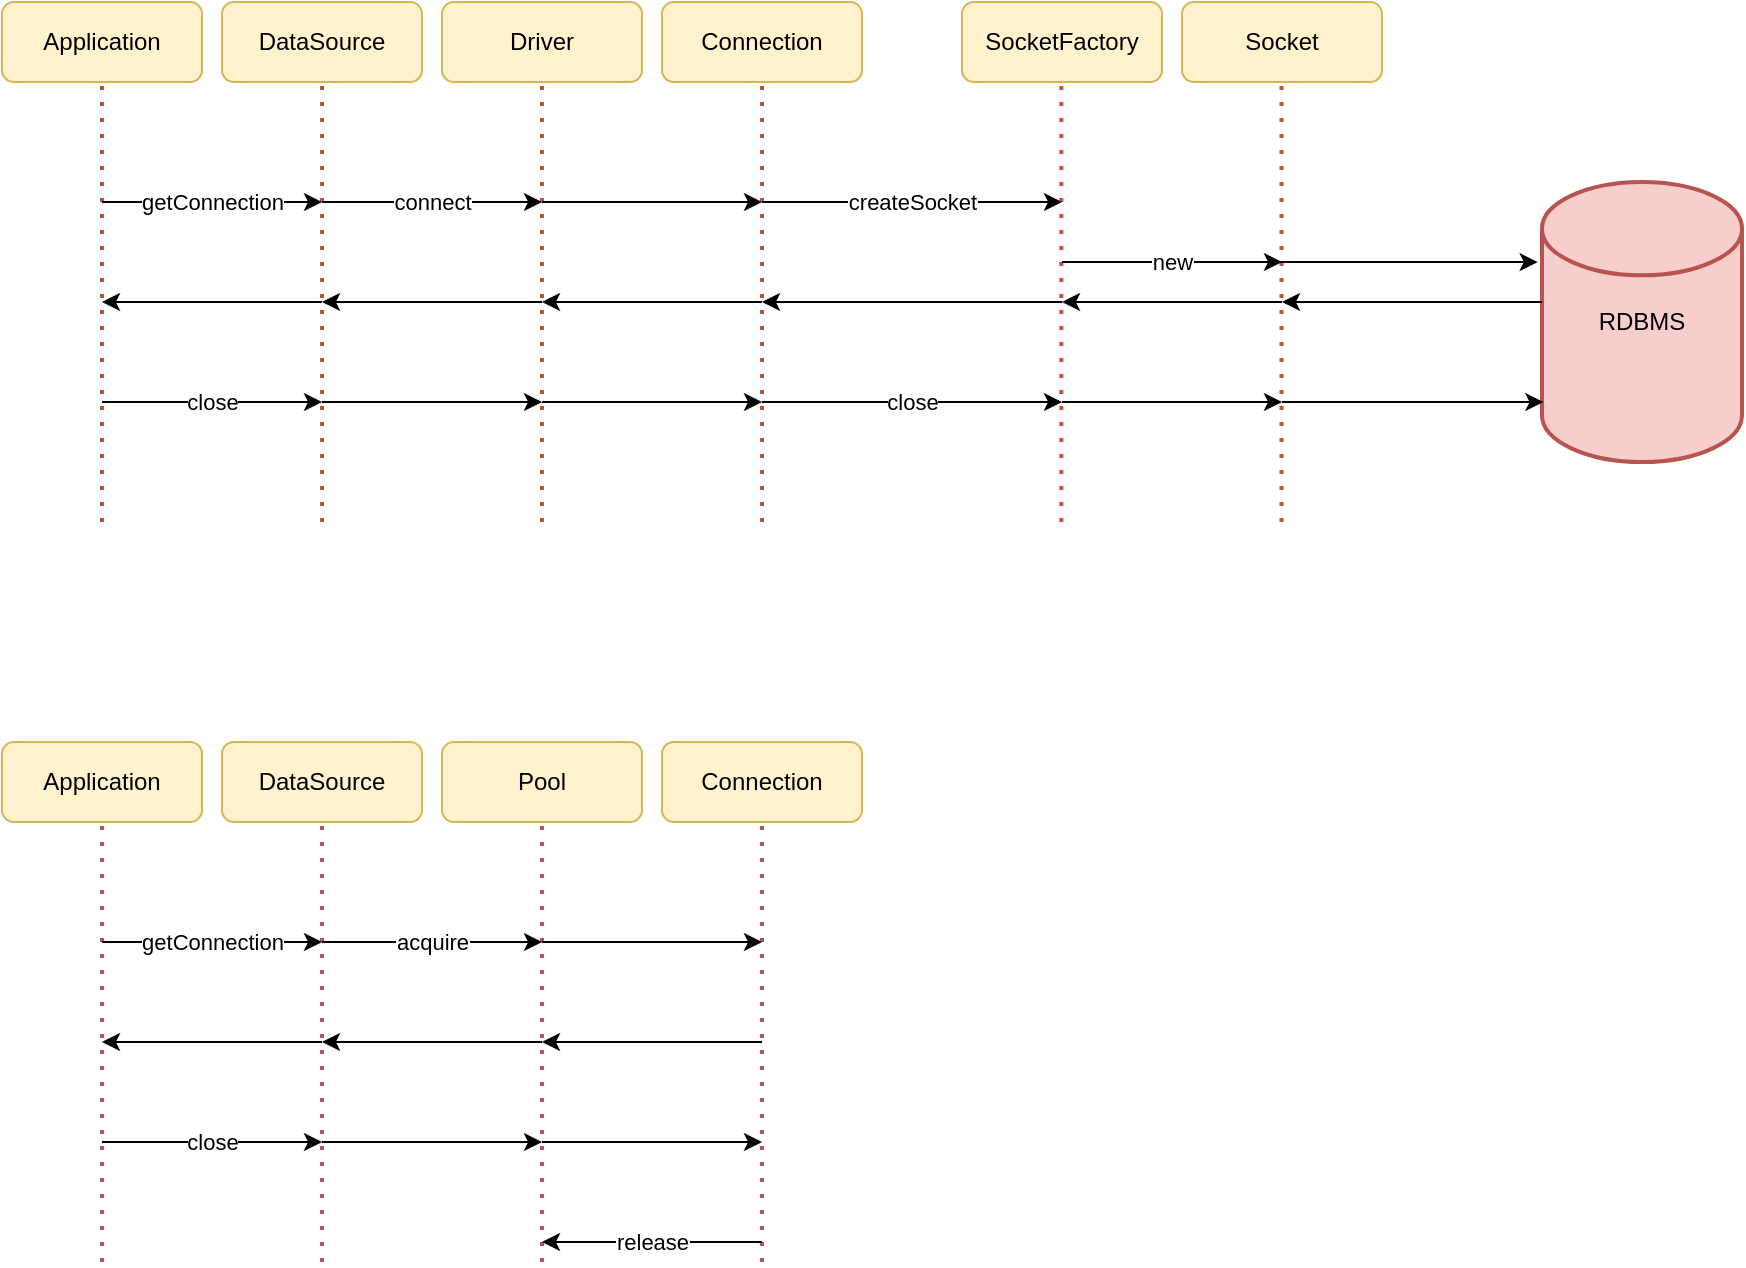 <mxfile version="15.8.7" type="device"><diagram id="KEoS1sU3ZyJcVHCxGALm" name="Страница 1"><mxGraphModel dx="731" dy="949" grid="1" gridSize="10" guides="1" tooltips="1" connect="1" arrows="1" fold="1" page="1" pageScale="1" pageWidth="827" pageHeight="1169" math="0" shadow="0"><root><mxCell id="0"/><mxCell id="1" parent="0"/><mxCell id="8e3Uzc2uzeYz1aXFh5h0-1" value="Application" style="rounded=1;whiteSpace=wrap;html=1;fillColor=#fff2cc;strokeColor=#d6b656;" parent="1" vertex="1"><mxGeometry x="190" y="240" width="100" height="40" as="geometry"/></mxCell><mxCell id="8e3Uzc2uzeYz1aXFh5h0-2" value="DataSource" style="rounded=1;whiteSpace=wrap;html=1;fillColor=#fff2cc;strokeColor=#d6b656;" parent="1" vertex="1"><mxGeometry x="300" y="240" width="100" height="40" as="geometry"/></mxCell><mxCell id="8e3Uzc2uzeYz1aXFh5h0-3" value="Driver" style="rounded=1;whiteSpace=wrap;html=1;fillColor=#fff2cc;strokeColor=#d6b656;" parent="1" vertex="1"><mxGeometry x="410" y="240" width="100" height="40" as="geometry"/></mxCell><mxCell id="8e3Uzc2uzeYz1aXFh5h0-4" value="Connection" style="rounded=1;whiteSpace=wrap;html=1;fillColor=#fff2cc;strokeColor=#d6b656;" parent="1" vertex="1"><mxGeometry x="520" y="240" width="100" height="40" as="geometry"/></mxCell><mxCell id="8e3Uzc2uzeYz1aXFh5h0-8" value="" style="endArrow=none;dashed=1;html=1;dashPattern=1 3;strokeWidth=2;rounded=0;entryX=0.5;entryY=1;entryDx=0;entryDy=0;fillColor=#f8cecc;strokeColor=#b85450;" parent="1" target="8e3Uzc2uzeYz1aXFh5h0-1" edge="1"><mxGeometry width="50" height="50" relative="1" as="geometry"><mxPoint x="240" y="500" as="sourcePoint"/><mxPoint x="680" y="420" as="targetPoint"/></mxGeometry></mxCell><mxCell id="8e3Uzc2uzeYz1aXFh5h0-9" value="" style="endArrow=none;dashed=1;html=1;dashPattern=1 3;strokeWidth=2;rounded=0;entryX=0.5;entryY=1;entryDx=0;entryDy=0;fillColor=#f8cecc;strokeColor=#b85450;" parent="1" target="8e3Uzc2uzeYz1aXFh5h0-2" edge="1"><mxGeometry width="50" height="50" relative="1" as="geometry"><mxPoint x="350" y="500" as="sourcePoint"/><mxPoint x="363" y="280" as="targetPoint"/></mxGeometry></mxCell><mxCell id="8e3Uzc2uzeYz1aXFh5h0-10" value="" style="endArrow=none;dashed=1;html=1;dashPattern=1 3;strokeWidth=2;rounded=0;entryX=0.5;entryY=1;entryDx=0;entryDy=0;fillColor=#f8cecc;strokeColor=#b85450;" parent="1" target="8e3Uzc2uzeYz1aXFh5h0-3" edge="1"><mxGeometry width="50" height="50" relative="1" as="geometry"><mxPoint x="460" y="500" as="sourcePoint"/><mxPoint x="499.5" y="280" as="targetPoint"/></mxGeometry></mxCell><mxCell id="8e3Uzc2uzeYz1aXFh5h0-11" value="" style="endArrow=none;dashed=1;html=1;dashPattern=1 3;strokeWidth=2;rounded=0;entryX=0.5;entryY=1;entryDx=0;entryDy=0;fillColor=#f8cecc;strokeColor=#b85450;" parent="1" target="8e3Uzc2uzeYz1aXFh5h0-4" edge="1"><mxGeometry width="50" height="50" relative="1" as="geometry"><mxPoint x="570" y="500" as="sourcePoint"/><mxPoint x="639.5" y="280" as="targetPoint"/></mxGeometry></mxCell><mxCell id="8e3Uzc2uzeYz1aXFh5h0-14" value="" style="endArrow=classic;html=1;rounded=0;" parent="1" edge="1"><mxGeometry relative="1" as="geometry"><mxPoint x="240" y="340" as="sourcePoint"/><mxPoint x="350" y="340" as="targetPoint"/></mxGeometry></mxCell><mxCell id="8e3Uzc2uzeYz1aXFh5h0-15" value="getConnection" style="edgeLabel;resizable=0;html=1;align=center;verticalAlign=middle;" parent="8e3Uzc2uzeYz1aXFh5h0-14" connectable="0" vertex="1"><mxGeometry relative="1" as="geometry"/></mxCell><mxCell id="8e3Uzc2uzeYz1aXFh5h0-17" value="" style="endArrow=classic;html=1;rounded=0;" parent="1" edge="1"><mxGeometry relative="1" as="geometry"><mxPoint x="350" y="340" as="sourcePoint"/><mxPoint x="460" y="340" as="targetPoint"/></mxGeometry></mxCell><mxCell id="8e3Uzc2uzeYz1aXFh5h0-18" value="connect" style="edgeLabel;resizable=0;html=1;align=center;verticalAlign=middle;" parent="8e3Uzc2uzeYz1aXFh5h0-17" connectable="0" vertex="1"><mxGeometry relative="1" as="geometry"/></mxCell><mxCell id="8e3Uzc2uzeYz1aXFh5h0-19" value="" style="endArrow=classic;html=1;rounded=0;fontColor=#0558FF;" parent="1" edge="1"><mxGeometry width="50" height="50" relative="1" as="geometry"><mxPoint x="460" y="340" as="sourcePoint"/><mxPoint x="570" y="340" as="targetPoint"/></mxGeometry></mxCell><mxCell id="8e3Uzc2uzeYz1aXFh5h0-27" value="" style="endArrow=classic;html=1;rounded=0;fontColor=#0558FF;" parent="1" edge="1"><mxGeometry width="50" height="50" relative="1" as="geometry"><mxPoint x="570" y="390" as="sourcePoint"/><mxPoint x="460" y="390" as="targetPoint"/></mxGeometry></mxCell><mxCell id="8e3Uzc2uzeYz1aXFh5h0-28" value="" style="endArrow=classic;html=1;rounded=0;fontColor=#0558FF;" parent="1" edge="1"><mxGeometry width="50" height="50" relative="1" as="geometry"><mxPoint x="460" y="390" as="sourcePoint"/><mxPoint x="350" y="390" as="targetPoint"/></mxGeometry></mxCell><mxCell id="8e3Uzc2uzeYz1aXFh5h0-29" value="" style="endArrow=classic;html=1;rounded=0;fontColor=#0558FF;" parent="1" edge="1"><mxGeometry width="50" height="50" relative="1" as="geometry"><mxPoint x="350" y="390" as="sourcePoint"/><mxPoint x="240" y="390" as="targetPoint"/></mxGeometry></mxCell><mxCell id="8e3Uzc2uzeYz1aXFh5h0-30" value="" style="endArrow=classic;html=1;rounded=0;" parent="1" edge="1"><mxGeometry relative="1" as="geometry"><mxPoint x="240" y="440" as="sourcePoint"/><mxPoint x="350" y="440" as="targetPoint"/></mxGeometry></mxCell><mxCell id="8e3Uzc2uzeYz1aXFh5h0-31" value="close" style="edgeLabel;resizable=0;html=1;align=center;verticalAlign=middle;" parent="8e3Uzc2uzeYz1aXFh5h0-30" connectable="0" vertex="1"><mxGeometry relative="1" as="geometry"/></mxCell><mxCell id="8e3Uzc2uzeYz1aXFh5h0-32" value="" style="endArrow=classic;html=1;rounded=0;fontColor=#0558FF;" parent="1" edge="1"><mxGeometry width="50" height="50" relative="1" as="geometry"><mxPoint x="350" y="440" as="sourcePoint"/><mxPoint x="460" y="440" as="targetPoint"/></mxGeometry></mxCell><mxCell id="8e3Uzc2uzeYz1aXFh5h0-33" value="" style="endArrow=classic;html=1;rounded=0;fontColor=#0558FF;" parent="1" edge="1"><mxGeometry width="50" height="50" relative="1" as="geometry"><mxPoint x="460" y="440" as="sourcePoint"/><mxPoint x="570" y="440" as="targetPoint"/></mxGeometry></mxCell><mxCell id="a_raehoCv9bSpSs1XBsn-1" value="SocketFactory" style="rounded=1;whiteSpace=wrap;html=1;fillColor=#fff2cc;strokeColor=#d6b656;" parent="1" vertex="1"><mxGeometry x="670" y="240" width="100" height="40" as="geometry"/></mxCell><mxCell id="a_raehoCv9bSpSs1XBsn-2" value="Socket" style="rounded=1;whiteSpace=wrap;html=1;fillColor=#fff2cc;strokeColor=#d6b656;" parent="1" vertex="1"><mxGeometry x="780" y="240" width="100" height="40" as="geometry"/></mxCell><mxCell id="a_raehoCv9bSpSs1XBsn-3" value="RDBMS" style="strokeWidth=2;html=1;shape=mxgraph.flowchart.database;whiteSpace=wrap;fillColor=#f8cecc;strokeColor=#b85450;" parent="1" vertex="1"><mxGeometry x="960" y="330" width="100" height="140" as="geometry"/></mxCell><mxCell id="a_raehoCv9bSpSs1XBsn-4" value="" style="endArrow=none;dashed=1;html=1;dashPattern=1 3;strokeWidth=2;rounded=0;entryX=0.5;entryY=1;entryDx=0;entryDy=0;fillColor=#f8cecc;strokeColor=#b85450;" parent="1" edge="1"><mxGeometry width="50" height="50" relative="1" as="geometry"><mxPoint x="719.66" y="500" as="sourcePoint"/><mxPoint x="719.66" y="280" as="targetPoint"/></mxGeometry></mxCell><mxCell id="a_raehoCv9bSpSs1XBsn-5" value="" style="endArrow=none;dashed=1;html=1;dashPattern=1 3;strokeWidth=2;rounded=0;entryX=0.5;entryY=1;entryDx=0;entryDy=0;fillColor=#f8cecc;strokeColor=#b85450;" parent="1" edge="1"><mxGeometry width="50" height="50" relative="1" as="geometry"><mxPoint x="829.76" y="500" as="sourcePoint"/><mxPoint x="829.76" y="280" as="targetPoint"/></mxGeometry></mxCell><mxCell id="a_raehoCv9bSpSs1XBsn-6" value="" style="endArrow=classic;html=1;rounded=0;" parent="1" edge="1"><mxGeometry relative="1" as="geometry"><mxPoint x="570" y="340" as="sourcePoint"/><mxPoint x="720" y="340" as="targetPoint"/></mxGeometry></mxCell><mxCell id="a_raehoCv9bSpSs1XBsn-7" value="createSocket" style="edgeLabel;resizable=0;html=1;align=center;verticalAlign=middle;" parent="a_raehoCv9bSpSs1XBsn-6" connectable="0" vertex="1"><mxGeometry relative="1" as="geometry"/></mxCell><mxCell id="a_raehoCv9bSpSs1XBsn-8" value="" style="endArrow=classic;html=1;rounded=0;fontColor=#0558FF;" parent="1" edge="1"><mxGeometry width="50" height="50" relative="1" as="geometry"><mxPoint x="720" y="390" as="sourcePoint"/><mxPoint x="570" y="390" as="targetPoint"/></mxGeometry></mxCell><mxCell id="a_raehoCv9bSpSs1XBsn-9" value="" style="endArrow=classic;html=1;rounded=0;" parent="1" edge="1"><mxGeometry relative="1" as="geometry"><mxPoint x="570" y="440" as="sourcePoint"/><mxPoint x="720" y="440" as="targetPoint"/></mxGeometry></mxCell><mxCell id="a_raehoCv9bSpSs1XBsn-10" value="close" style="edgeLabel;resizable=0;html=1;align=center;verticalAlign=middle;" parent="a_raehoCv9bSpSs1XBsn-9" connectable="0" vertex="1"><mxGeometry relative="1" as="geometry"/></mxCell><mxCell id="a_raehoCv9bSpSs1XBsn-11" value="" style="endArrow=classic;html=1;rounded=0;" parent="1" edge="1"><mxGeometry relative="1" as="geometry"><mxPoint x="720" y="370" as="sourcePoint"/><mxPoint x="830" y="370" as="targetPoint"/></mxGeometry></mxCell><mxCell id="a_raehoCv9bSpSs1XBsn-12" value="new" style="edgeLabel;resizable=0;html=1;align=center;verticalAlign=middle;" parent="a_raehoCv9bSpSs1XBsn-11" connectable="0" vertex="1"><mxGeometry relative="1" as="geometry"/></mxCell><mxCell id="a_raehoCv9bSpSs1XBsn-13" value="" style="endArrow=classic;html=1;rounded=0;fontColor=#0558FF;" parent="1" edge="1"><mxGeometry width="50" height="50" relative="1" as="geometry"><mxPoint x="830" y="390" as="sourcePoint"/><mxPoint x="720" y="390" as="targetPoint"/></mxGeometry></mxCell><mxCell id="a_raehoCv9bSpSs1XBsn-14" value="" style="endArrow=classic;html=1;rounded=0;fontColor=#0558FF;" parent="1" edge="1"><mxGeometry width="50" height="50" relative="1" as="geometry"><mxPoint x="720" y="440" as="sourcePoint"/><mxPoint x="830" y="440" as="targetPoint"/></mxGeometry></mxCell><mxCell id="a_raehoCv9bSpSs1XBsn-15" value="" style="endArrow=classic;html=1;rounded=0;fontColor=#0558FF;entryX=0.007;entryY=0.786;entryDx=0;entryDy=0;entryPerimeter=0;" parent="1" target="a_raehoCv9bSpSs1XBsn-3" edge="1"><mxGeometry width="50" height="50" relative="1" as="geometry"><mxPoint x="830" y="440" as="sourcePoint"/><mxPoint x="940" y="440" as="targetPoint"/></mxGeometry></mxCell><mxCell id="a_raehoCv9bSpSs1XBsn-16" value="" style="endArrow=classic;html=1;rounded=0;fontColor=#0558FF;entryX=0.007;entryY=0.786;entryDx=0;entryDy=0;entryPerimeter=0;" parent="1" edge="1"><mxGeometry width="50" height="50" relative="1" as="geometry"><mxPoint x="827" y="370" as="sourcePoint"/><mxPoint x="957.84" y="370.04" as="targetPoint"/></mxGeometry></mxCell><mxCell id="nMgbiJ_SU3sKDmuOe_T2-1" value="" style="endArrow=classic;html=1;rounded=0;" edge="1" parent="1"><mxGeometry width="50" height="50" relative="1" as="geometry"><mxPoint x="960" y="390" as="sourcePoint"/><mxPoint x="830" y="390" as="targetPoint"/></mxGeometry></mxCell><mxCell id="nMgbiJ_SU3sKDmuOe_T2-2" value="Application" style="rounded=1;whiteSpace=wrap;html=1;fillColor=#fff2cc;strokeColor=#d6b656;" vertex="1" parent="1"><mxGeometry x="190" y="610" width="100" height="40" as="geometry"/></mxCell><mxCell id="nMgbiJ_SU3sKDmuOe_T2-3" value="DataSource" style="rounded=1;whiteSpace=wrap;html=1;fillColor=#fff2cc;strokeColor=#d6b656;" vertex="1" parent="1"><mxGeometry x="300" y="610" width="100" height="40" as="geometry"/></mxCell><mxCell id="nMgbiJ_SU3sKDmuOe_T2-4" value="Pool" style="rounded=1;whiteSpace=wrap;html=1;fillColor=#fff2cc;strokeColor=#d6b656;" vertex="1" parent="1"><mxGeometry x="410" y="610" width="100" height="40" as="geometry"/></mxCell><mxCell id="nMgbiJ_SU3sKDmuOe_T2-5" value="Connection" style="rounded=1;whiteSpace=wrap;html=1;fillColor=#fff2cc;strokeColor=#d6b656;" vertex="1" parent="1"><mxGeometry x="520" y="610" width="100" height="40" as="geometry"/></mxCell><mxCell id="nMgbiJ_SU3sKDmuOe_T2-6" value="" style="endArrow=none;dashed=1;html=1;dashPattern=1 3;strokeWidth=2;rounded=0;entryX=0.5;entryY=1;entryDx=0;entryDy=0;fillColor=#f8cecc;strokeColor=#b85450;" edge="1" parent="1" target="nMgbiJ_SU3sKDmuOe_T2-2"><mxGeometry width="50" height="50" relative="1" as="geometry"><mxPoint x="240" y="870" as="sourcePoint"/><mxPoint x="680" y="790" as="targetPoint"/></mxGeometry></mxCell><mxCell id="nMgbiJ_SU3sKDmuOe_T2-7" value="" style="endArrow=none;dashed=1;html=1;dashPattern=1 3;strokeWidth=2;rounded=0;entryX=0.5;entryY=1;entryDx=0;entryDy=0;fillColor=#f8cecc;strokeColor=#b85450;" edge="1" parent="1" target="nMgbiJ_SU3sKDmuOe_T2-3"><mxGeometry width="50" height="50" relative="1" as="geometry"><mxPoint x="350" y="870" as="sourcePoint"/><mxPoint x="363" y="650" as="targetPoint"/></mxGeometry></mxCell><mxCell id="nMgbiJ_SU3sKDmuOe_T2-8" value="" style="endArrow=none;dashed=1;html=1;dashPattern=1 3;strokeWidth=2;rounded=0;entryX=0.5;entryY=1;entryDx=0;entryDy=0;fillColor=#f8cecc;strokeColor=#b85450;" edge="1" parent="1" target="nMgbiJ_SU3sKDmuOe_T2-4"><mxGeometry width="50" height="50" relative="1" as="geometry"><mxPoint x="460" y="870" as="sourcePoint"/><mxPoint x="499.5" y="650" as="targetPoint"/></mxGeometry></mxCell><mxCell id="nMgbiJ_SU3sKDmuOe_T2-9" value="" style="endArrow=none;dashed=1;html=1;dashPattern=1 3;strokeWidth=2;rounded=0;entryX=0.5;entryY=1;entryDx=0;entryDy=0;fillColor=#f8cecc;strokeColor=#b85450;" edge="1" parent="1" target="nMgbiJ_SU3sKDmuOe_T2-5"><mxGeometry width="50" height="50" relative="1" as="geometry"><mxPoint x="570" y="870" as="sourcePoint"/><mxPoint x="639.5" y="650" as="targetPoint"/></mxGeometry></mxCell><mxCell id="nMgbiJ_SU3sKDmuOe_T2-10" value="" style="endArrow=classic;html=1;rounded=0;" edge="1" parent="1"><mxGeometry relative="1" as="geometry"><mxPoint x="240" y="710" as="sourcePoint"/><mxPoint x="350" y="710" as="targetPoint"/></mxGeometry></mxCell><mxCell id="nMgbiJ_SU3sKDmuOe_T2-11" value="getConnection" style="edgeLabel;resizable=0;html=1;align=center;verticalAlign=middle;" connectable="0" vertex="1" parent="nMgbiJ_SU3sKDmuOe_T2-10"><mxGeometry relative="1" as="geometry"/></mxCell><mxCell id="nMgbiJ_SU3sKDmuOe_T2-12" value="" style="endArrow=classic;html=1;rounded=0;" edge="1" parent="1"><mxGeometry relative="1" as="geometry"><mxPoint x="350" y="710" as="sourcePoint"/><mxPoint x="460" y="710" as="targetPoint"/></mxGeometry></mxCell><mxCell id="nMgbiJ_SU3sKDmuOe_T2-13" value="acquire" style="edgeLabel;resizable=0;html=1;align=center;verticalAlign=middle;" connectable="0" vertex="1" parent="nMgbiJ_SU3sKDmuOe_T2-12"><mxGeometry relative="1" as="geometry"/></mxCell><mxCell id="nMgbiJ_SU3sKDmuOe_T2-14" value="" style="endArrow=classic;html=1;rounded=0;fontColor=#0558FF;" edge="1" parent="1"><mxGeometry width="50" height="50" relative="1" as="geometry"><mxPoint x="460" y="710" as="sourcePoint"/><mxPoint x="570" y="710" as="targetPoint"/></mxGeometry></mxCell><mxCell id="nMgbiJ_SU3sKDmuOe_T2-15" value="" style="endArrow=classic;html=1;rounded=0;fontColor=#0558FF;" edge="1" parent="1"><mxGeometry width="50" height="50" relative="1" as="geometry"><mxPoint x="570" y="760" as="sourcePoint"/><mxPoint x="460" y="760" as="targetPoint"/></mxGeometry></mxCell><mxCell id="nMgbiJ_SU3sKDmuOe_T2-16" value="" style="endArrow=classic;html=1;rounded=0;fontColor=#0558FF;" edge="1" parent="1"><mxGeometry width="50" height="50" relative="1" as="geometry"><mxPoint x="460" y="760" as="sourcePoint"/><mxPoint x="350" y="760" as="targetPoint"/></mxGeometry></mxCell><mxCell id="nMgbiJ_SU3sKDmuOe_T2-17" value="" style="endArrow=classic;html=1;rounded=0;fontColor=#0558FF;" edge="1" parent="1"><mxGeometry width="50" height="50" relative="1" as="geometry"><mxPoint x="350" y="760" as="sourcePoint"/><mxPoint x="240" y="760" as="targetPoint"/></mxGeometry></mxCell><mxCell id="nMgbiJ_SU3sKDmuOe_T2-18" value="" style="endArrow=classic;html=1;rounded=0;" edge="1" parent="1"><mxGeometry relative="1" as="geometry"><mxPoint x="240" y="810" as="sourcePoint"/><mxPoint x="350" y="810" as="targetPoint"/></mxGeometry></mxCell><mxCell id="nMgbiJ_SU3sKDmuOe_T2-19" value="close" style="edgeLabel;resizable=0;html=1;align=center;verticalAlign=middle;" connectable="0" vertex="1" parent="nMgbiJ_SU3sKDmuOe_T2-18"><mxGeometry relative="1" as="geometry"/></mxCell><mxCell id="nMgbiJ_SU3sKDmuOe_T2-20" value="" style="endArrow=classic;html=1;rounded=0;fontColor=#0558FF;" edge="1" parent="1"><mxGeometry width="50" height="50" relative="1" as="geometry"><mxPoint x="350" y="810" as="sourcePoint"/><mxPoint x="460" y="810" as="targetPoint"/></mxGeometry></mxCell><mxCell id="nMgbiJ_SU3sKDmuOe_T2-21" value="" style="endArrow=classic;html=1;rounded=0;fontColor=#0558FF;" edge="1" parent="1"><mxGeometry width="50" height="50" relative="1" as="geometry"><mxPoint x="460" y="810" as="sourcePoint"/><mxPoint x="570" y="810" as="targetPoint"/></mxGeometry></mxCell><mxCell id="nMgbiJ_SU3sKDmuOe_T2-40" value="" style="endArrow=classic;html=1;rounded=0;" edge="1" parent="1"><mxGeometry relative="1" as="geometry"><mxPoint x="570" y="860" as="sourcePoint"/><mxPoint x="460" y="860" as="targetPoint"/></mxGeometry></mxCell><mxCell id="nMgbiJ_SU3sKDmuOe_T2-41" value="release" style="edgeLabel;resizable=0;html=1;align=center;verticalAlign=middle;" connectable="0" vertex="1" parent="nMgbiJ_SU3sKDmuOe_T2-40"><mxGeometry relative="1" as="geometry"/></mxCell></root></mxGraphModel></diagram></mxfile>